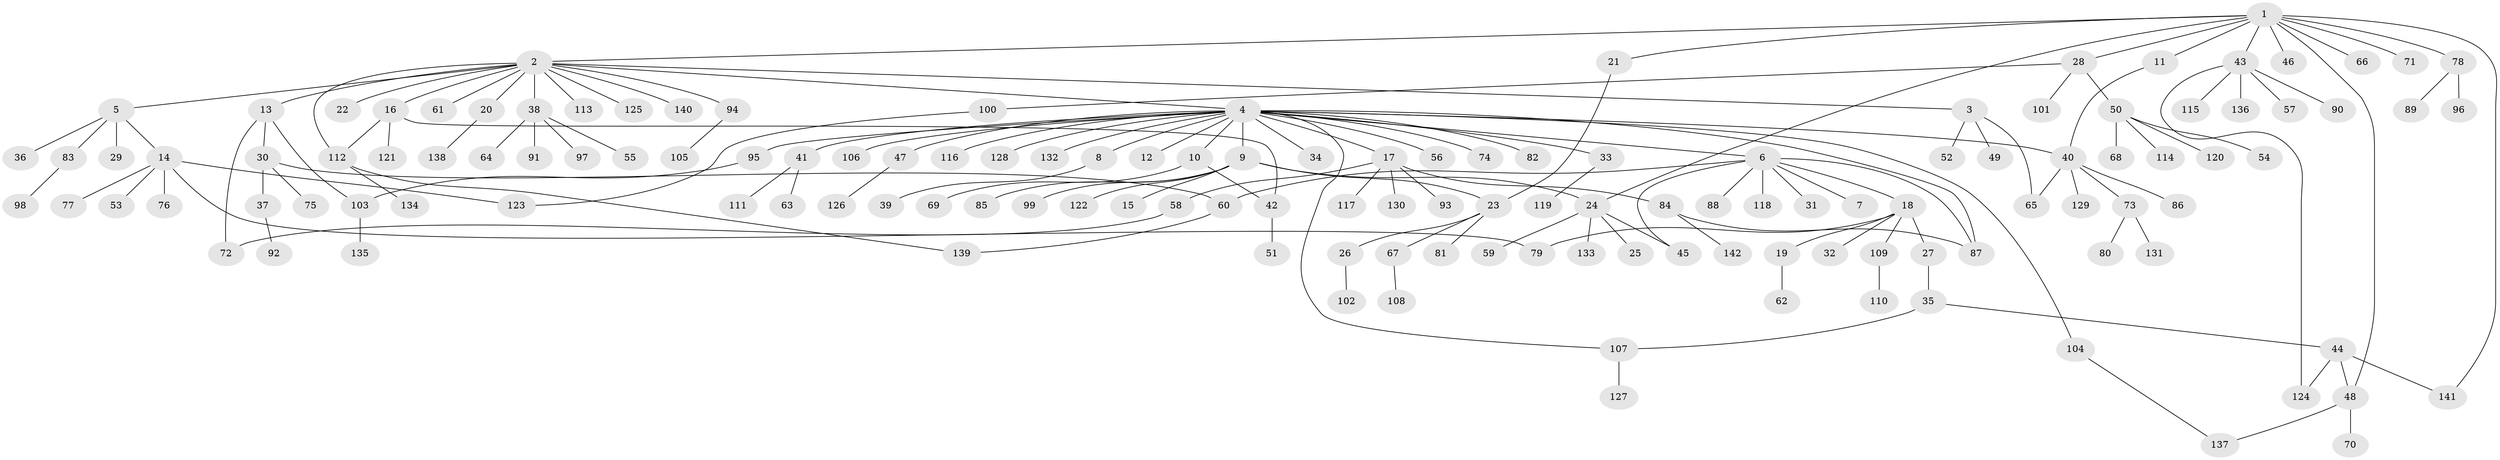 // Generated by graph-tools (version 1.1) at 2025/11/02/27/25 16:11:14]
// undirected, 142 vertices, 161 edges
graph export_dot {
graph [start="1"]
  node [color=gray90,style=filled];
  1;
  2;
  3;
  4;
  5;
  6;
  7;
  8;
  9;
  10;
  11;
  12;
  13;
  14;
  15;
  16;
  17;
  18;
  19;
  20;
  21;
  22;
  23;
  24;
  25;
  26;
  27;
  28;
  29;
  30;
  31;
  32;
  33;
  34;
  35;
  36;
  37;
  38;
  39;
  40;
  41;
  42;
  43;
  44;
  45;
  46;
  47;
  48;
  49;
  50;
  51;
  52;
  53;
  54;
  55;
  56;
  57;
  58;
  59;
  60;
  61;
  62;
  63;
  64;
  65;
  66;
  67;
  68;
  69;
  70;
  71;
  72;
  73;
  74;
  75;
  76;
  77;
  78;
  79;
  80;
  81;
  82;
  83;
  84;
  85;
  86;
  87;
  88;
  89;
  90;
  91;
  92;
  93;
  94;
  95;
  96;
  97;
  98;
  99;
  100;
  101;
  102;
  103;
  104;
  105;
  106;
  107;
  108;
  109;
  110;
  111;
  112;
  113;
  114;
  115;
  116;
  117;
  118;
  119;
  120;
  121;
  122;
  123;
  124;
  125;
  126;
  127;
  128;
  129;
  130;
  131;
  132;
  133;
  134;
  135;
  136;
  137;
  138;
  139;
  140;
  141;
  142;
  1 -- 2;
  1 -- 11;
  1 -- 21;
  1 -- 24;
  1 -- 28;
  1 -- 43;
  1 -- 46;
  1 -- 48;
  1 -- 66;
  1 -- 71;
  1 -- 78;
  1 -- 141;
  2 -- 3;
  2 -- 4;
  2 -- 5;
  2 -- 13;
  2 -- 16;
  2 -- 20;
  2 -- 22;
  2 -- 38;
  2 -- 61;
  2 -- 94;
  2 -- 112;
  2 -- 113;
  2 -- 125;
  2 -- 140;
  3 -- 49;
  3 -- 52;
  3 -- 65;
  4 -- 6;
  4 -- 8;
  4 -- 9;
  4 -- 10;
  4 -- 12;
  4 -- 17;
  4 -- 33;
  4 -- 34;
  4 -- 40;
  4 -- 41;
  4 -- 47;
  4 -- 56;
  4 -- 74;
  4 -- 82;
  4 -- 87;
  4 -- 95;
  4 -- 104;
  4 -- 106;
  4 -- 107;
  4 -- 116;
  4 -- 128;
  4 -- 132;
  5 -- 14;
  5 -- 29;
  5 -- 36;
  5 -- 83;
  6 -- 7;
  6 -- 18;
  6 -- 31;
  6 -- 45;
  6 -- 60;
  6 -- 87;
  6 -- 88;
  6 -- 118;
  8 -- 39;
  9 -- 15;
  9 -- 23;
  9 -- 24;
  9 -- 85;
  9 -- 99;
  9 -- 122;
  10 -- 42;
  10 -- 69;
  11 -- 40;
  13 -- 30;
  13 -- 72;
  13 -- 103;
  14 -- 53;
  14 -- 76;
  14 -- 77;
  14 -- 79;
  14 -- 123;
  16 -- 42;
  16 -- 112;
  16 -- 121;
  17 -- 58;
  17 -- 84;
  17 -- 93;
  17 -- 117;
  17 -- 130;
  18 -- 19;
  18 -- 27;
  18 -- 32;
  18 -- 79;
  18 -- 109;
  19 -- 62;
  20 -- 138;
  21 -- 23;
  23 -- 26;
  23 -- 67;
  23 -- 81;
  24 -- 25;
  24 -- 45;
  24 -- 59;
  24 -- 133;
  26 -- 102;
  27 -- 35;
  28 -- 50;
  28 -- 100;
  28 -- 101;
  30 -- 37;
  30 -- 60;
  30 -- 75;
  33 -- 119;
  35 -- 44;
  35 -- 107;
  37 -- 92;
  38 -- 55;
  38 -- 64;
  38 -- 91;
  38 -- 97;
  40 -- 65;
  40 -- 73;
  40 -- 86;
  40 -- 129;
  41 -- 63;
  41 -- 111;
  42 -- 51;
  43 -- 57;
  43 -- 90;
  43 -- 115;
  43 -- 124;
  43 -- 136;
  44 -- 48;
  44 -- 124;
  44 -- 141;
  47 -- 126;
  48 -- 70;
  48 -- 137;
  50 -- 54;
  50 -- 68;
  50 -- 114;
  50 -- 120;
  58 -- 72;
  60 -- 139;
  67 -- 108;
  73 -- 80;
  73 -- 131;
  78 -- 89;
  78 -- 96;
  83 -- 98;
  84 -- 87;
  84 -- 142;
  94 -- 105;
  95 -- 103;
  100 -- 123;
  103 -- 135;
  104 -- 137;
  107 -- 127;
  109 -- 110;
  112 -- 134;
  112 -- 139;
}
